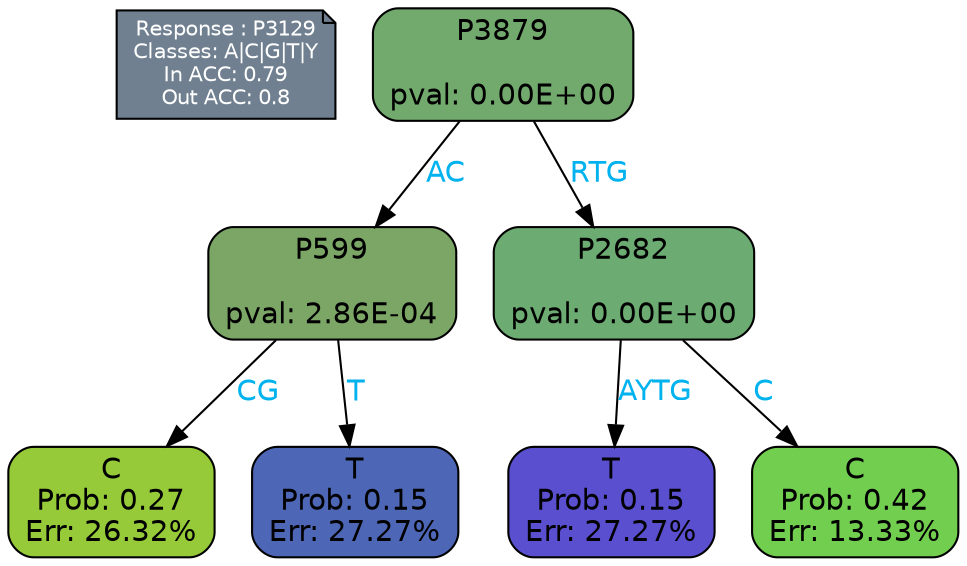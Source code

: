 digraph Tree {
node [shape=box, style="filled, rounded", color="black", fontname=helvetica] ;
graph [ranksep=equally, splines=polylines, bgcolor=transparent, dpi=600] ;
edge [fontname=helvetica] ;
LEGEND [label="Response : P3129
Classes: A|C|G|T|Y
In ACC: 0.79
Out ACC: 0.8
",shape=note,align=left,style=filled,fillcolor="slategray",fontcolor="white",fontsize=10];1 [label="P3879

pval: 0.00E+00", fillcolor="#72a96d"] ;
2 [label="P599

pval: 2.86E-04", fillcolor="#7ba666"] ;
3 [label="C
Prob: 0.27
Err: 26.32%", fillcolor="#96ca39"] ;
4 [label="T
Prob: 0.15
Err: 27.27%", fillcolor="#4d67b6"] ;
5 [label="P2682

pval: 0.00E+00", fillcolor="#6cac72"] ;
6 [label="T
Prob: 0.15
Err: 27.27%", fillcolor="#5a4fcf"] ;
7 [label="C
Prob: 0.42
Err: 13.33%", fillcolor="#72ce4f"] ;
1 -> 2 [label="AC",fontcolor=deepskyblue2] ;
1 -> 5 [label="RTG",fontcolor=deepskyblue2] ;
2 -> 3 [label="CG",fontcolor=deepskyblue2] ;
2 -> 4 [label="T",fontcolor=deepskyblue2] ;
5 -> 6 [label="AYTG",fontcolor=deepskyblue2] ;
5 -> 7 [label="C",fontcolor=deepskyblue2] ;
{rank = same; 3;4;6;7;}{rank = same; LEGEND;1;}}